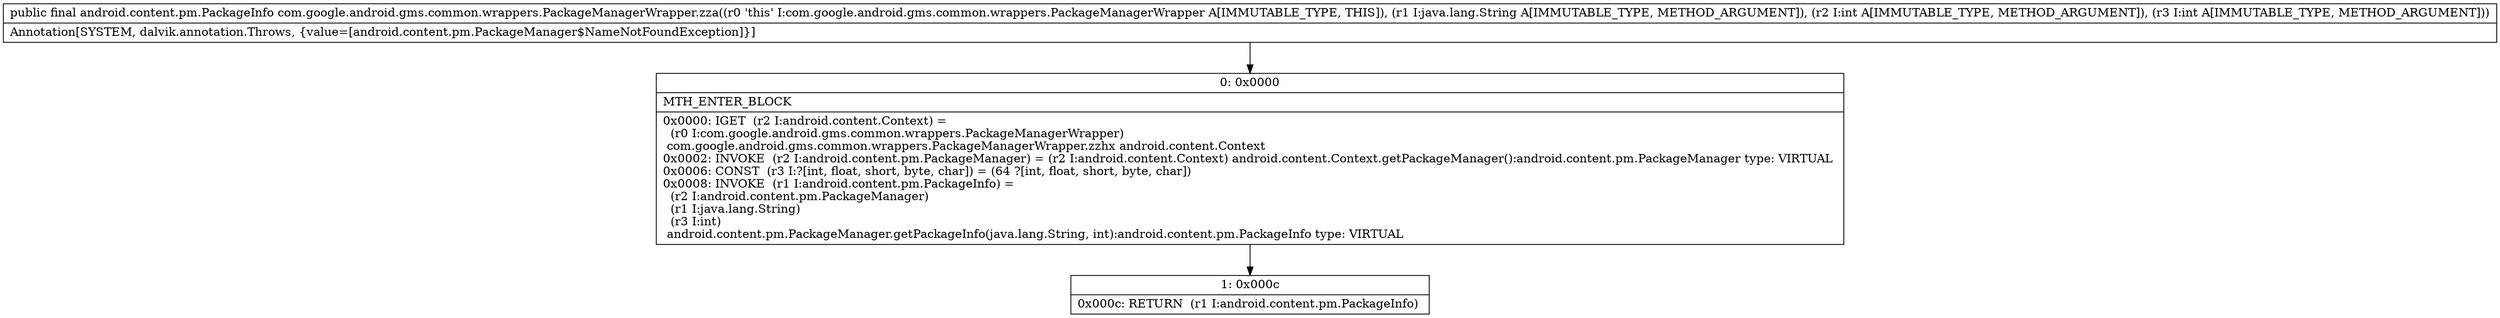 digraph "CFG forcom.google.android.gms.common.wrappers.PackageManagerWrapper.zza(Ljava\/lang\/String;II)Landroid\/content\/pm\/PackageInfo;" {
Node_0 [shape=record,label="{0\:\ 0x0000|MTH_ENTER_BLOCK\l|0x0000: IGET  (r2 I:android.content.Context) = \l  (r0 I:com.google.android.gms.common.wrappers.PackageManagerWrapper)\l com.google.android.gms.common.wrappers.PackageManagerWrapper.zzhx android.content.Context \l0x0002: INVOKE  (r2 I:android.content.pm.PackageManager) = (r2 I:android.content.Context) android.content.Context.getPackageManager():android.content.pm.PackageManager type: VIRTUAL \l0x0006: CONST  (r3 I:?[int, float, short, byte, char]) = (64 ?[int, float, short, byte, char]) \l0x0008: INVOKE  (r1 I:android.content.pm.PackageInfo) = \l  (r2 I:android.content.pm.PackageManager)\l  (r1 I:java.lang.String)\l  (r3 I:int)\l android.content.pm.PackageManager.getPackageInfo(java.lang.String, int):android.content.pm.PackageInfo type: VIRTUAL \l}"];
Node_1 [shape=record,label="{1\:\ 0x000c|0x000c: RETURN  (r1 I:android.content.pm.PackageInfo) \l}"];
MethodNode[shape=record,label="{public final android.content.pm.PackageInfo com.google.android.gms.common.wrappers.PackageManagerWrapper.zza((r0 'this' I:com.google.android.gms.common.wrappers.PackageManagerWrapper A[IMMUTABLE_TYPE, THIS]), (r1 I:java.lang.String A[IMMUTABLE_TYPE, METHOD_ARGUMENT]), (r2 I:int A[IMMUTABLE_TYPE, METHOD_ARGUMENT]), (r3 I:int A[IMMUTABLE_TYPE, METHOD_ARGUMENT]))  | Annotation[SYSTEM, dalvik.annotation.Throws, \{value=[android.content.pm.PackageManager$NameNotFoundException]\}]\l}"];
MethodNode -> Node_0;
Node_0 -> Node_1;
}


